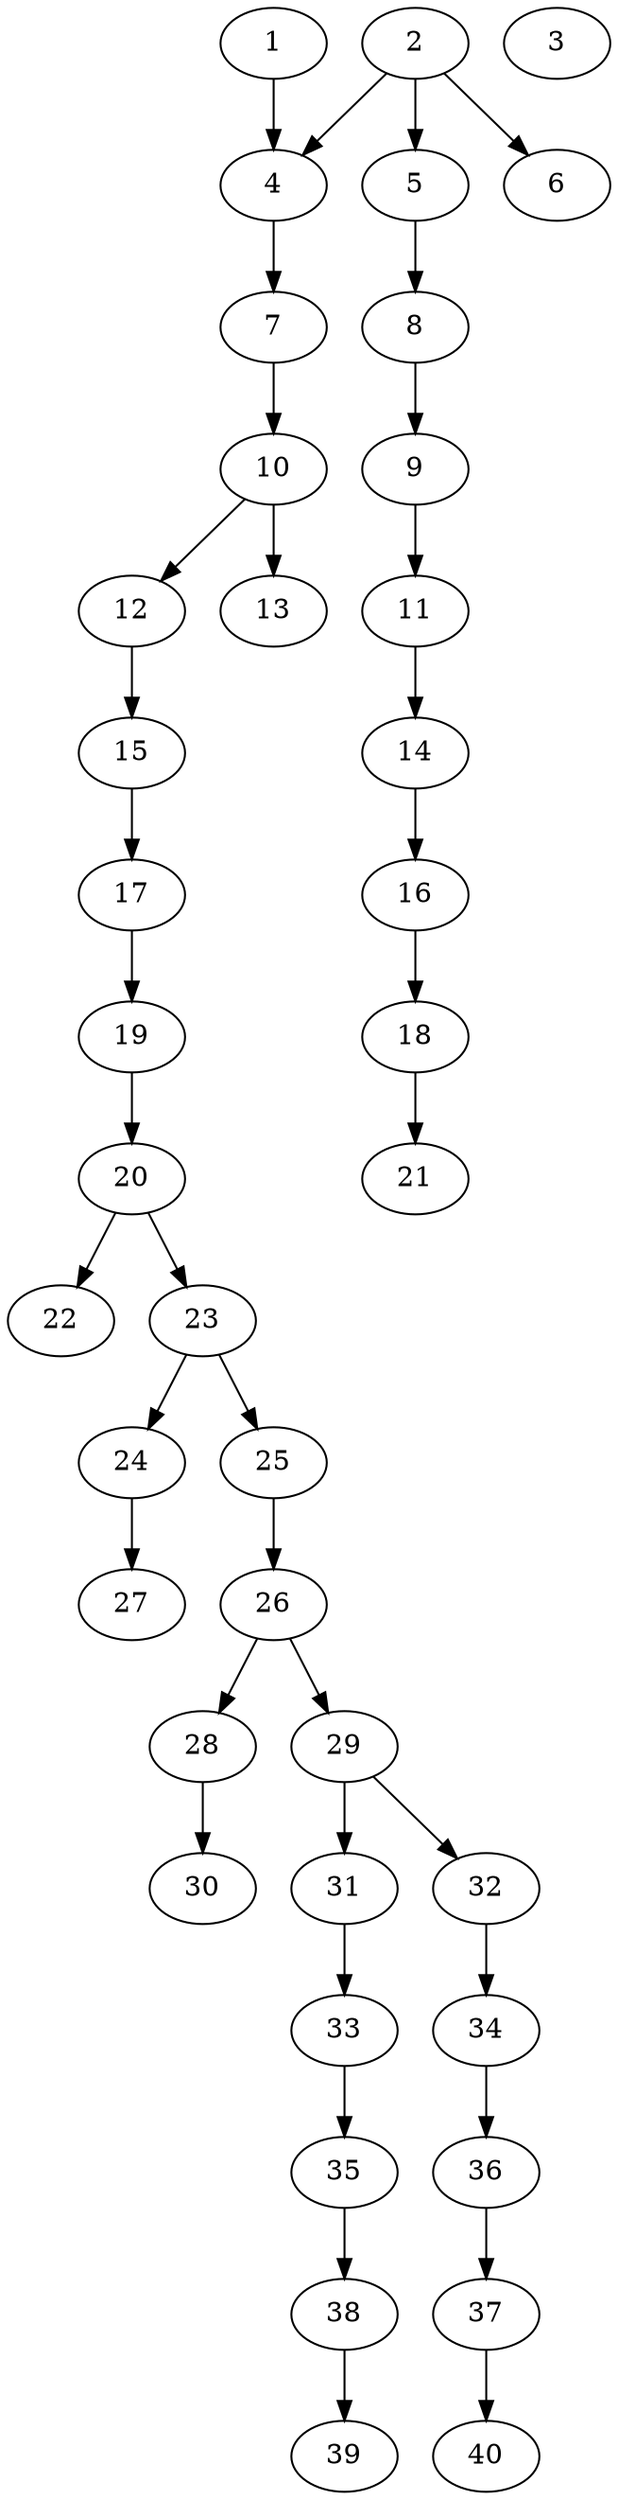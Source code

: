 // DAG automatically generated by daggen at Thu Oct  3 14:06:49 2019
// ./daggen --dot -n 40 --ccr 0.5 --fat 0.3 --regular 0.7 --density 0.5 --mindata 5242880 --maxdata 52428800 
digraph G {
  1 [size="13144064", alpha="0.19", expect_size="6572032"] 
  1 -> 4 [size ="6572032"]
  2 [size="38594560", alpha="0.10", expect_size="19297280"] 
  2 -> 4 [size ="19297280"]
  2 -> 5 [size ="19297280"]
  2 -> 6 [size ="19297280"]
  3 [size="20340736", alpha="0.04", expect_size="10170368"] 
  4 [size="102963200", alpha="0.04", expect_size="51481600"] 
  4 -> 7 [size ="51481600"]
  5 [size="64126976", alpha="0.01", expect_size="32063488"] 
  5 -> 8 [size ="32063488"]
  6 [size="65470464", alpha="0.17", expect_size="32735232"] 
  7 [size="67422208", alpha="0.07", expect_size="33711104"] 
  7 -> 10 [size ="33711104"]
  8 [size="97128448", alpha="0.14", expect_size="48564224"] 
  8 -> 9 [size ="48564224"]
  9 [size="31660032", alpha="0.04", expect_size="15830016"] 
  9 -> 11 [size ="15830016"]
  10 [size="49483776", alpha="0.06", expect_size="24741888"] 
  10 -> 12 [size ="24741888"]
  10 -> 13 [size ="24741888"]
  11 [size="87513088", alpha="0.02", expect_size="43756544"] 
  11 -> 14 [size ="43756544"]
  12 [size="82262016", alpha="0.14", expect_size="41131008"] 
  12 -> 15 [size ="41131008"]
  13 [size="35356672", alpha="0.15", expect_size="17678336"] 
  14 [size="56352768", alpha="0.10", expect_size="28176384"] 
  14 -> 16 [size ="28176384"]
  15 [size="73996288", alpha="0.00", expect_size="36998144"] 
  15 -> 17 [size ="36998144"]
  16 [size="80644096", alpha="0.19", expect_size="40322048"] 
  16 -> 18 [size ="40322048"]
  17 [size="68433920", alpha="0.02", expect_size="34216960"] 
  17 -> 19 [size ="34216960"]
  18 [size="100315136", alpha="0.12", expect_size="50157568"] 
  18 -> 21 [size ="50157568"]
  19 [size="71929856", alpha="0.08", expect_size="35964928"] 
  19 -> 20 [size ="35964928"]
  20 [size="92717056", alpha="0.07", expect_size="46358528"] 
  20 -> 22 [size ="46358528"]
  20 -> 23 [size ="46358528"]
  21 [size="25888768", alpha="0.07", expect_size="12944384"] 
  22 [size="36030464", alpha="0.13", expect_size="18015232"] 
  23 [size="102627328", alpha="0.02", expect_size="51313664"] 
  23 -> 24 [size ="51313664"]
  23 -> 25 [size ="51313664"]
  24 [size="80955392", alpha="0.09", expect_size="40477696"] 
  24 -> 27 [size ="40477696"]
  25 [size="33122304", alpha="0.08", expect_size="16561152"] 
  25 -> 26 [size ="16561152"]
  26 [size="35168256", alpha="0.19", expect_size="17584128"] 
  26 -> 28 [size ="17584128"]
  26 -> 29 [size ="17584128"]
  27 [size="32284672", alpha="0.02", expect_size="16142336"] 
  28 [size="42770432", alpha="0.03", expect_size="21385216"] 
  28 -> 30 [size ="21385216"]
  29 [size="99022848", alpha="0.09", expect_size="49511424"] 
  29 -> 31 [size ="49511424"]
  29 -> 32 [size ="49511424"]
  30 [size="41476096", alpha="0.03", expect_size="20738048"] 
  31 [size="76072960", alpha="0.13", expect_size="38036480"] 
  31 -> 33 [size ="38036480"]
  32 [size="16730112", alpha="0.19", expect_size="8365056"] 
  32 -> 34 [size ="8365056"]
  33 [size="80302080", alpha="0.09", expect_size="40151040"] 
  33 -> 35 [size ="40151040"]
  34 [size="87902208", alpha="0.10", expect_size="43951104"] 
  34 -> 36 [size ="43951104"]
  35 [size="37636096", alpha="0.04", expect_size="18818048"] 
  35 -> 38 [size ="18818048"]
  36 [size="77518848", alpha="0.13", expect_size="38759424"] 
  36 -> 37 [size ="38759424"]
  37 [size="73793536", alpha="0.14", expect_size="36896768"] 
  37 -> 40 [size ="36896768"]
  38 [size="83394560", alpha="0.14", expect_size="41697280"] 
  38 -> 39 [size ="41697280"]
  39 [size="98598912", alpha="0.07", expect_size="49299456"] 
  40 [size="46204928", alpha="0.17", expect_size="23102464"] 
}
